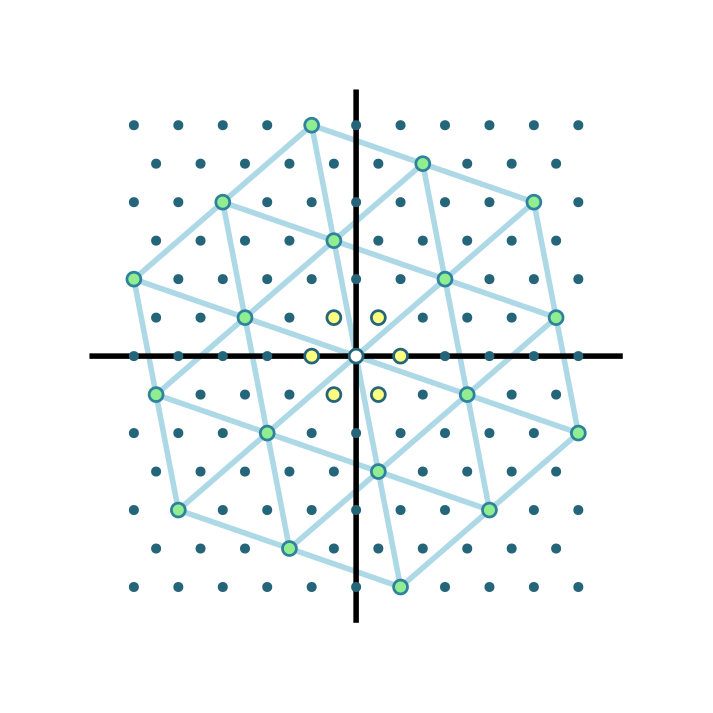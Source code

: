<?xml version="1.0"?>
<!DOCTYPE ipe SYSTEM "ipe.dtd">
<ipe version="70206" creator="Ipe 7.2.7">
<info created="D:20151027120632" modified="D:20170222163317"/>
<ipestyle name="basic">
<symbol name="arrow/arc(spx)">
<path stroke="sym-stroke" fill="sym-stroke" pen="sym-pen">
0 0 m
-1 0.333 l
-1 -0.333 l
h
</path>
</symbol>
<symbol name="arrow/farc(spx)">
<path stroke="sym-stroke" fill="white" pen="sym-pen">
0 0 m
-1 0.333 l
-1 -0.333 l
h
</path>
</symbol>
<symbol name="arrow/ptarc(spx)">
<path stroke="sym-stroke" fill="sym-stroke" pen="sym-pen">
0 0 m
-1 0.333 l
-0.8 0 l
-1 -0.333 l
h
</path>
</symbol>
<symbol name="arrow/fptarc(spx)">
<path stroke="sym-stroke" fill="white" pen="sym-pen">
0 0 m
-1 0.333 l
-0.8 0 l
-1 -0.333 l
h
</path>
</symbol>
<symbol name="mark/circle(sx)" transformations="translations">
<path fill="sym-stroke">
0.6 0 0 0.6 0 0 e
0.4 0 0 0.4 0 0 e
</path>
</symbol>
<symbol name="mark/disk(sx)" transformations="translations">
<path fill="sym-stroke">
0.6 0 0 0.6 0 0 e
</path>
</symbol>
<symbol name="mark/fdisk(sfx)" transformations="translations">
<group>
<path fill="sym-fill">
0.5 0 0 0.5 0 0 e
</path>
<path fill="sym-stroke" fillrule="eofill">
0.6 0 0 0.6 0 0 e
0.4 0 0 0.4 0 0 e
</path>
</group>
</symbol>
<symbol name="mark/box(sx)" transformations="translations">
<path fill="sym-stroke" fillrule="eofill">
-0.6 -0.6 m
0.6 -0.6 l
0.6 0.6 l
-0.6 0.6 l
h
-0.4 -0.4 m
0.4 -0.4 l
0.4 0.4 l
-0.4 0.4 l
h
</path>
</symbol>
<symbol name="mark/square(sx)" transformations="translations">
<path fill="sym-stroke">
-0.6 -0.6 m
0.6 -0.6 l
0.6 0.6 l
-0.6 0.6 l
h
</path>
</symbol>
<symbol name="mark/fsquare(sfx)" transformations="translations">
<group>
<path fill="sym-fill">
-0.5 -0.5 m
0.5 -0.5 l
0.5 0.5 l
-0.5 0.5 l
h
</path>
<path fill="sym-stroke" fillrule="eofill">
-0.6 -0.6 m
0.6 -0.6 l
0.6 0.6 l
-0.6 0.6 l
h
-0.4 -0.4 m
0.4 -0.4 l
0.4 0.4 l
-0.4 0.4 l
h
</path>
</group>
</symbol>
<symbol name="mark/cross(sx)" transformations="translations">
<group>
<path fill="sym-stroke">
-0.43 -0.57 m
0.57 0.43 l
0.43 0.57 l
-0.57 -0.43 l
h
</path>
<path fill="sym-stroke">
-0.43 0.57 m
0.57 -0.43 l
0.43 -0.57 l
-0.57 0.43 l
h
</path>
</group>
</symbol>
<symbol name="arrow/fnormal(spx)">
<path stroke="sym-stroke" fill="white" pen="sym-pen">
0 0 m
-1 0.333 l
-1 -0.333 l
h
</path>
</symbol>
<symbol name="arrow/pointed(spx)">
<path stroke="sym-stroke" fill="sym-stroke" pen="sym-pen">
0 0 m
-1 0.333 l
-0.8 0 l
-1 -0.333 l
h
</path>
</symbol>
<symbol name="arrow/fpointed(spx)">
<path stroke="sym-stroke" fill="white" pen="sym-pen">
0 0 m
-1 0.333 l
-0.8 0 l
-1 -0.333 l
h
</path>
</symbol>
<symbol name="arrow/linear(spx)">
<path stroke="sym-stroke" pen="sym-pen">
-1 0.333 m
0 0 l
-1 -0.333 l
</path>
</symbol>
<symbol name="arrow/fdouble(spx)">
<path stroke="sym-stroke" fill="white" pen="sym-pen">
0 0 m
-1 0.333 l
-1 -0.333 l
h
-1 0 m
-2 0.333 l
-2 -0.333 l
h
</path>
</symbol>
<symbol name="arrow/double(spx)">
<path stroke="sym-stroke" fill="sym-stroke" pen="sym-pen">
0 0 m
-1 0.333 l
-1 -0.333 l
h
-1 0 m
-2 0.333 l
-2 -0.333 l
h
</path>
</symbol>
<pen name="heavier" value="0.8"/>
<pen name="fat" value="1.2"/>
<pen name="ultrafat" value="2"/>
<symbolsize name="large" value="5"/>
<symbolsize name="small" value="2"/>
<symbolsize name="tiny" value="1.1"/>
<arrowsize name="large" value="10"/>
<arrowsize name="small" value="5"/>
<arrowsize name="tiny" value="3"/>
<color name="red" value="1 0 0"/>
<color name="green" value="0 1 0"/>
<color name="blue" value="0 0 1"/>
<color name="yellow" value="1 1 0"/>
<color name="orange" value="1 0.647 0"/>
<color name="gold" value="1 0.843 0"/>
<color name="purple" value="0.627 0.125 0.941"/>
<color name="gray" value="0.745"/>
<color name="brown" value="0.647 0.165 0.165"/>
<color name="navy" value="0 0 0.502"/>
<color name="pink" value="1 0.753 0.796"/>
<color name="seagreen" value="0.18 0.545 0.341"/>
<color name="turquoise" value="0.251 0.878 0.816"/>
<color name="violet" value="0.933 0.51 0.933"/>
<color name="darkblue" value="0 0 0.545"/>
<color name="darkcyan" value="0 0.545 0.545"/>
<color name="darkgray" value="0.663"/>
<color name="darkgreen" value="0 0.392 0"/>
<color name="darkmagenta" value="0.545 0 0.545"/>
<color name="darkorange" value="1 0.549 0"/>
<color name="darkred" value="0.545 0 0"/>
<color name="lightblue" value="0.678 0.847 0.902"/>
<color name="lightcyan" value="0.878 1 1"/>
<color name="lightgray" value="0.827"/>
<color name="lightgreen" value="0.565 0.933 0.565"/>
<color name="lightyellow" value="1 1 0.878"/>
<dashstyle name="dashed" value="[4] 0"/>
<dashstyle name="dotted" value="[1 3] 0"/>
<dashstyle name="dash dotted" value="[4 2 1 2] 0"/>
<dashstyle name="dash dot dotted" value="[4 2 1 2 1 2] 0"/>
<textsize name="large" value="\large"/>
<textsize name="Large" value="\Large"/>
<textsize name="LARGE" value="\LARGE"/>
<textsize name="huge" value="\huge"/>
<textsize name="Huge" value="\Huge"/>
<textsize name="small" value="\small"/>
<textsize name="footnote" value="\footnotesize"/>
<textsize name="tiny" value="\tiny"/>
<textstyle name="center" begin="\begin{center}" end="\end{center}"/>
<textstyle name="itemize" begin="\begin{itemize}" end="\end{itemize}"/>
<textstyle name="item" begin="\begin{itemize}\item{}" end="\end{itemize}"/>
<gridsize name="4 pts" value="4"/>
<gridsize name="8 pts (~3 mm)" value="8"/>
<gridsize name="16 pts (~6 mm)" value="16"/>
<gridsize name="32 pts (~12 mm)" value="32"/>
<gridsize name="10 pts (~3.5 mm)" value="10"/>
<gridsize name="20 pts (~7 mm)" value="20"/>
<gridsize name="14 pts (~5 mm)" value="14"/>
<gridsize name="28 pts (~10 mm)" value="28"/>
<gridsize name="56 pts (~20 mm)" value="56"/>
<anglesize name="90 deg" value="90"/>
<anglesize name="60 deg" value="60"/>
<anglesize name="45 deg" value="45"/>
<anglesize name="30 deg" value="30"/>
<anglesize name="22.5 deg" value="22.5"/>
<tiling name="falling" angle="-60" step="4" width="1"/>
<tiling name="rising" angle="30" step="4" width="1"/>
</ipestyle>
<page>
<layer name="alpha"/>
<view layers="alpha" active="alpha"/>
<path layer="alpha" fill="white">
128 704 m
128 448 l
384 448 l
384 704 l
h
</path>
<group>
<path stroke="lightblue" pen="ultrafat">
176 603.708 m
208 631.416 l
</path>
<path stroke="lightblue" pen="ultrafat">
208 631.416 m
240 659.124 l
</path>
<path stroke="lightblue" pen="ultrafat">
240 659.124 m
320 631.416 l
</path>
<path stroke="lightblue" pen="ultrafat">
320 631.416 m
336 548.292 l
</path>
<path stroke="lightblue" pen="ultrafat">
336 548.292 m
272 492.876 l
</path>
<path stroke="lightblue" pen="ultrafat">
272 492.876 m
192 520.584 l
</path>
<path stroke="lightblue" pen="ultrafat">
192 520.584 m
176 603.708 l
</path>
<path stroke="lightblue" pen="ultrafat">
176 603.708 m
336 548.292 l
</path>
<path stroke="lightblue" pen="ultrafat">
272 492.876 m
240 659.124 l
</path>
<path stroke="lightblue" pen="ultrafat">
192 520.584 m
320 631.416 l
</path>
<path stroke="lightblue" pen="ultrafat">
183.996 562.146 m
280.004 645.27 l
</path>
<path stroke="lightblue" pen="ultrafat">
280.004 645.27 m
304 520.584 l
</path>
<path stroke="lightblue" pen="ultrafat">
304 520.584 m
183.996 562.146 l
</path>
<path stroke="lightblue" pen="ultrafat">
208 631.416 m
231.996 506.73 l
</path>
<path stroke="lightblue" pen="ultrafat">
231.996 506.73 m
328.004 589.854 l
</path>
<path stroke="lightblue" pen="ultrafat">
328.004 589.854 m
208 631.416 l
</path>
</group>
<path stroke="black" pen="ultrafat">
160 576 m
352 576 l
</path>
<path stroke="black" pen="ultrafat">
256 672 m
256 480 l
</path>
<use name="mark/disk(sx)" pos="176 576" size="normal" stroke="0.145 0.396 0.478"/>
<use name="mark/disk(sx)" pos="192 576" size="normal" stroke="0.145 0.396 0.478"/>
<use name="mark/disk(sx)" pos="208 576" size="normal" stroke="0.145 0.396 0.478"/>
<use name="mark/disk(sx)" pos="224 576" size="normal" stroke="0.145 0.396 0.478"/>
<use name="mark/fdisk(sfx)" pos="240 576" size="large" stroke="0.145 0.396 0.478" fill="1 1 0.502"/>
<use name="mark/fdisk(sfx)" pos="256 576" size="5" stroke="0.145 0.396 0.478"/>
<use name="mark/fdisk(sfx)" pos="272 576" size="large" stroke="0.145 0.396 0.478" fill="1 1 0.502"/>
<use name="mark/disk(sx)" pos="288 576" size="normal" stroke="0.145 0.396 0.478"/>
<use name="mark/disk(sx)" pos="304 576" size="normal" stroke="0.145 0.396 0.478"/>
<use name="mark/disk(sx)" pos="320 576" size="normal" stroke="0.145 0.396 0.478"/>
<use name="mark/disk(sx)" pos="336 576" size="normal" stroke="0.145 0.396 0.478"/>
<use name="mark/disk(sx)" pos="183.996 589.854" size="normal" stroke="0.145 0.396 0.478"/>
<use name="mark/disk(sx)" pos="199.996 589.854" size="normal" stroke="0.145 0.396 0.478"/>
<use name="mark/disk(sx)" pos="231.996 589.854" size="normal" stroke="0.145 0.396 0.478"/>
<use name="mark/fdisk(sfx)" pos="247.996 589.854" size="large" stroke="0.145 0.396 0.478" fill="1 1 0.502"/>
<use name="mark/fdisk(sfx)" pos="264.004 589.854" size="large" stroke="0.145 0.396 0.478" fill="1 1 0.502"/>
<use name="mark/disk(sx)" pos="280.004 589.854" size="normal" stroke="0.145 0.396 0.478"/>
<use name="mark/disk(sx)" pos="296.004 589.854" size="normal" stroke="0.145 0.396 0.478"/>
<use name="mark/disk(sx)" pos="312.004 589.854" size="normal" stroke="0.145 0.396 0.478"/>
<use name="mark/disk(sx)" pos="328.004 562.146" size="normal" stroke="0.145 0.396 0.478"/>
<use name="mark/disk(sx)" pos="312.004 562.146" size="normal" stroke="0.145 0.396 0.478"/>
<use name="mark/disk(sx)" pos="280.004 562.146" size="normal" stroke="0.145 0.396 0.478"/>
<use name="mark/fdisk(sfx)" pos="264.004 562.146" size="large" stroke="0.145 0.396 0.478" fill="1 1 0.502"/>
<use name="mark/fdisk(sfx)" pos="247.996 562.146" size="large" stroke="0.145 0.396 0.478" fill="1 1 0.502"/>
<use name="mark/disk(sx)" pos="231.996 562.146" size="normal" stroke="0.145 0.396 0.478"/>
<use name="mark/disk(sx)" pos="215.996 562.146" size="normal" stroke="0.145 0.396 0.478"/>
<use name="mark/disk(sx)" pos="199.996 562.146" size="normal" stroke="0.145 0.396 0.478"/>
<use matrix="1 0 0 1 0 27.7078" name="mark/disk(sx)" pos="192 576" size="normal" stroke="0.145 0.396 0.478"/>
<use matrix="1 0 0 1 0 27.7078" name="mark/disk(sx)" pos="208 576" size="normal" stroke="0.145 0.396 0.478"/>
<use matrix="1 0 0 1 0 27.7078" name="mark/disk(sx)" pos="224 576" size="normal" stroke="0.145 0.396 0.478"/>
<use matrix="1 0 0 1 0 27.7078" name="mark/disk(sx)" pos="240 576" size="normal" stroke="0.145 0.396 0.478"/>
<use matrix="1 0 0 1 0 27.7078" name="mark/disk(sx)" pos="256 576" size="normal" stroke="0.145 0.396 0.478"/>
<use matrix="1 0 0 1 0 27.7078" name="mark/disk(sx)" pos="272 576" size="normal" stroke="0.145 0.396 0.478"/>
<use matrix="1 0 0 1 0 27.7078" name="mark/disk(sx)" pos="304 576" size="normal" stroke="0.145 0.396 0.478"/>
<use matrix="1 0 0 1 0 27.7078" name="mark/disk(sx)" pos="320 576" size="normal" stroke="0.145 0.396 0.478"/>
<use matrix="1 0 0 1 0 27.7078" name="mark/disk(sx)" pos="336 576" size="normal" stroke="0.145 0.396 0.478"/>
<use matrix="1 0 0 1 0 27.7078" name="mark/disk(sx)" pos="183.996 589.854" size="normal" stroke="0.145 0.396 0.478"/>
<use matrix="1 0 0 1 0 27.7078" name="mark/disk(sx)" pos="199.996 589.854" size="normal" stroke="0.145 0.396 0.478"/>
<use matrix="1 0 0 1 0 27.7078" name="mark/disk(sx)" pos="215.996 589.854" size="normal" stroke="0.145 0.396 0.478"/>
<use matrix="1 0 0 1 0 27.7078" name="mark/disk(sx)" pos="231.996 589.854" size="normal" stroke="0.145 0.396 0.478"/>
<use matrix="1 0 0 1 0 27.7078" name="mark/disk(sx)" pos="264.004 589.854" size="normal" stroke="0.145 0.396 0.478"/>
<use matrix="1 0 0 1 0 27.7078" name="mark/disk(sx)" pos="280.004 589.854" size="normal" stroke="0.145 0.396 0.478"/>
<use matrix="1 0 0 1 0 27.7078" name="mark/disk(sx)" pos="296.004 589.854" size="normal" stroke="0.145 0.396 0.478"/>
<use matrix="1 0 0 1 0 27.7078" name="mark/disk(sx)" pos="312.004 589.854" size="normal" stroke="0.145 0.396 0.478"/>
<use matrix="1 0 0 1 0 27.7078" name="mark/disk(sx)" pos="328.004 589.854" size="normal" stroke="0.145 0.396 0.478"/>
<use matrix="1 0 0 1 0 55.4157" name="mark/disk(sx)" pos="176 576" size="normal" stroke="0.145 0.396 0.478"/>
<use matrix="1 0 0 1 0 55.4157" name="mark/disk(sx)" pos="192 576" size="normal" stroke="0.145 0.396 0.478"/>
<use matrix="1 0 0 1 0 55.4157" name="mark/disk(sx)" pos="224 576" size="normal" stroke="0.145 0.396 0.478"/>
<use matrix="1 0 0 1 0 55.4157" name="mark/disk(sx)" pos="240 576" size="normal" stroke="0.145 0.396 0.478"/>
<use matrix="1 0 0 1 0 55.4157" name="mark/disk(sx)" pos="256 576" size="normal" stroke="0.145 0.396 0.478"/>
<use matrix="1 0 0 1 0 55.4157" name="mark/disk(sx)" pos="272 576" size="normal" stroke="0.145 0.396 0.478"/>
<use matrix="1 0 0 1 0 55.4157" name="mark/disk(sx)" pos="288 576" size="normal" stroke="0.145 0.396 0.478"/>
<use matrix="1 0 0 1 0 55.4157" name="mark/disk(sx)" pos="304 576" size="normal" stroke="0.145 0.396 0.478"/>
<use matrix="1 0 0 1 0 55.4157" name="mark/disk(sx)" pos="336 576" size="normal" stroke="0.145 0.396 0.478"/>
<use matrix="1 0 0 1 0 55.4157" name="mark/disk(sx)" pos="183.996 589.854" size="normal" stroke="0.145 0.396 0.478"/>
<use matrix="1 0 0 1 0 55.4157" name="mark/disk(sx)" pos="199.996 589.854" size="normal" stroke="0.145 0.396 0.478"/>
<use matrix="1 0 0 1 0 55.4157" name="mark/disk(sx)" pos="215.996 589.854" size="normal" stroke="0.145 0.396 0.478"/>
<use matrix="1 0 0 1 0 55.4157" name="mark/disk(sx)" pos="231.996 589.854" size="normal" stroke="0.145 0.396 0.478"/>
<use matrix="1 0 0 1 0 55.4157" name="mark/disk(sx)" pos="247.996 589.854" size="normal" stroke="0.145 0.396 0.478"/>
<use matrix="1 0 0 1 0 55.4157" name="mark/disk(sx)" pos="264.004 589.854" size="normal" stroke="0.145 0.396 0.478"/>
<use matrix="1 0 0 1 0 55.4157" name="mark/disk(sx)" pos="296.004 589.854" size="normal" stroke="0.145 0.396 0.478"/>
<use matrix="1 0 0 1 0 55.4157" name="mark/disk(sx)" pos="312.004 589.854" size="normal" stroke="0.145 0.396 0.478"/>
<use matrix="1 0 0 1 0 55.4157" name="mark/disk(sx)" pos="328.004 589.854" size="normal" stroke="0.145 0.396 0.478"/>
<use matrix="1 0 0 1 0 83.1235" name="mark/disk(sx)" pos="176 576" size="normal" stroke="0.145 0.396 0.478"/>
<use matrix="1 0 0 1 0 83.1235" name="mark/disk(sx)" pos="192 576" size="normal" stroke="0.145 0.396 0.478"/>
<use matrix="1 0 0 1 0 83.1235" name="mark/disk(sx)" pos="208 576" size="normal" stroke="0.145 0.396 0.478"/>
<use matrix="1 0 0 1 0 83.1235" name="mark/disk(sx)" pos="224 576" size="normal" stroke="0.145 0.396 0.478"/>
<use matrix="1 0 0 1 0 83.1235" name="mark/disk(sx)" pos="256 576" size="normal" stroke="0.145 0.396 0.478"/>
<use matrix="1 0 0 1 0 83.1235" name="mark/disk(sx)" pos="272 576" size="normal" stroke="0.145 0.396 0.478"/>
<use matrix="1 0 0 1 0 83.1235" name="mark/disk(sx)" pos="288 576" size="normal" stroke="0.145 0.396 0.478"/>
<use matrix="1 0 0 1 0 83.1235" name="mark/disk(sx)" pos="304 576" size="normal" stroke="0.145 0.396 0.478"/>
<use matrix="1 0 0 1 0 83.1235" name="mark/disk(sx)" pos="320 576" size="normal" stroke="0.145 0.396 0.478"/>
<use matrix="1 0 0 1 0 83.1235" name="mark/disk(sx)" pos="336 576" size="normal" stroke="0.145 0.396 0.478"/>
<use matrix="1 0 0 1 0 -27.7078" name="mark/disk(sx)" pos="176 576" size="normal" stroke="0.145 0.396 0.478"/>
<use matrix="1 0 0 1 0 -27.7078" name="mark/disk(sx)" pos="192 576" size="normal" stroke="0.145 0.396 0.478"/>
<use matrix="1 0 0 1 0 -27.7078" name="mark/disk(sx)" pos="208 576" size="normal" stroke="0.145 0.396 0.478"/>
<use matrix="1 0 0 1 0 -27.7078" name="mark/disk(sx)" pos="240 576" size="normal" stroke="0.145 0.396 0.478"/>
<use matrix="1 0 0 1 0 -27.7078" name="mark/disk(sx)" pos="256 576" size="normal" stroke="0.145 0.396 0.478"/>
<use matrix="1 0 0 1 0 -27.7078" name="mark/disk(sx)" pos="272 576" size="normal" stroke="0.145 0.396 0.478"/>
<use matrix="1 0 0 1 0 -27.7078" name="mark/disk(sx)" pos="288 576" size="normal" stroke="0.145 0.396 0.478"/>
<use matrix="1 0 0 1 0 -27.7078" name="mark/disk(sx)" pos="304 576" size="normal" stroke="0.145 0.396 0.478"/>
<use matrix="1 0 0 1 0 -27.7078" name="mark/disk(sx)" pos="320 576" size="normal" stroke="0.145 0.396 0.478"/>
<use matrix="1 0 0 1 0 -27.7078" name="mark/disk(sx)" pos="328.004 562.146" size="normal" stroke="0.145 0.396 0.478"/>
<use matrix="1 0 0 1 0 -27.7078" name="mark/disk(sx)" pos="312.004 562.146" size="normal" stroke="0.145 0.396 0.478"/>
<use matrix="1 0 0 1 0 -27.7078" name="mark/disk(sx)" pos="296.004 562.146" size="normal" stroke="0.145 0.396 0.478"/>
<use matrix="1 0 0 1 0 -27.7078" name="mark/disk(sx)" pos="280.004 562.146" size="normal" stroke="0.145 0.396 0.478"/>
<use matrix="1 0 0 1 0 -27.7078" name="mark/disk(sx)" pos="247.996 562.146" size="normal" stroke="0.145 0.396 0.478"/>
<use matrix="1 0 0 1 0 -27.7078" name="mark/disk(sx)" pos="231.996 562.146" size="normal" stroke="0.145 0.396 0.478"/>
<use matrix="1 0 0 1 0 -27.7078" name="mark/disk(sx)" pos="215.996 562.146" size="normal" stroke="0.145 0.396 0.478"/>
<use matrix="1 0 0 1 0 -27.7078" name="mark/disk(sx)" pos="199.996 562.146" size="normal" stroke="0.145 0.396 0.478"/>
<use matrix="1 0 0 1 0 -27.7078" name="mark/disk(sx)" pos="183.996 562.146" size="normal" stroke="0.145 0.396 0.478"/>
<use matrix="1 0 0 1 0 -55.4157" name="mark/disk(sx)" pos="176 576" size="normal" stroke="0.145 0.396 0.478"/>
<use matrix="1 0 0 1 0 -55.4157" name="mark/disk(sx)" pos="208 576" size="normal" stroke="0.145 0.396 0.478"/>
<use matrix="1 0 0 1 0 -55.4157" name="mark/disk(sx)" pos="224 576" size="normal" stroke="0.145 0.396 0.478"/>
<use matrix="1 0 0 1 0 -55.4157" name="mark/disk(sx)" pos="240 576" size="normal" stroke="0.145 0.396 0.478"/>
<use matrix="1 0 0 1 0 -55.4157" name="mark/disk(sx)" pos="256 576" size="normal" stroke="0.145 0.396 0.478"/>
<use matrix="1 0 0 1 0 -55.4157" name="mark/disk(sx)" pos="272 576" size="normal" stroke="0.145 0.396 0.478"/>
<use matrix="1 0 0 1 0 -55.4157" name="mark/disk(sx)" pos="288 576" size="normal" stroke="0.145 0.396 0.478"/>
<use matrix="1 0 0 1 0 -55.4157" name="mark/disk(sx)" pos="320 576" size="normal" stroke="0.145 0.396 0.478"/>
<use matrix="1 0 0 1 0 -55.4157" name="mark/disk(sx)" pos="336 576" size="normal" stroke="0.145 0.396 0.478"/>
<use matrix="1 0 0 1 0 -55.4157" name="mark/disk(sx)" pos="328.004 562.146" size="normal" stroke="0.145 0.396 0.478"/>
<use matrix="1 0 0 1 0 -55.4157" name="mark/disk(sx)" pos="312.004 562.146" size="normal" stroke="0.145 0.396 0.478"/>
<use matrix="1 0 0 1 0 -55.4157" name="mark/disk(sx)" pos="296.004 562.146" size="normal" stroke="0.145 0.396 0.478"/>
<use matrix="1 0 0 1 0 -55.4157" name="mark/disk(sx)" pos="280.004 562.146" size="normal" stroke="0.145 0.396 0.478"/>
<use matrix="1 0 0 1 0 -55.4157" name="mark/disk(sx)" pos="264.004 562.146" size="normal" stroke="0.145 0.396 0.478"/>
<use matrix="1 0 0 1 0 -55.4157" name="mark/disk(sx)" pos="247.996 562.146" size="normal" stroke="0.145 0.396 0.478"/>
<use matrix="1 0 0 1 0 -55.4157" name="mark/disk(sx)" pos="215.996 562.146" size="normal" stroke="0.145 0.396 0.478"/>
<use matrix="1 0 0 1 0 -55.4157" name="mark/disk(sx)" pos="199.996 562.146" size="normal" stroke="0.145 0.396 0.478"/>
<use matrix="1 0 0 1 0 -55.4157" name="mark/disk(sx)" pos="183.996 562.146" size="normal" stroke="0.145 0.396 0.478"/>
<use matrix="1 0 0 1 0 -83.1235" name="mark/disk(sx)" pos="176 576" size="normal" stroke="0.145 0.396 0.478"/>
<use matrix="1 0 0 1 0 -83.1235" name="mark/disk(sx)" pos="192 576" size="normal" stroke="0.145 0.396 0.478"/>
<use matrix="1 0 0 1 0 -83.1235" name="mark/disk(sx)" pos="208 576" size="normal" stroke="0.145 0.396 0.478"/>
<use matrix="1 0 0 1 0 -83.1235" name="mark/disk(sx)" pos="224 576" size="normal" stroke="0.145 0.396 0.478"/>
<use matrix="1 0 0 1 0 -83.1235" name="mark/disk(sx)" pos="240 576" size="normal" stroke="0.145 0.396 0.478"/>
<use matrix="1 0 0 1 0 -83.1235" name="mark/disk(sx)" pos="256 576" size="normal" stroke="0.145 0.396 0.478"/>
<use matrix="1 0 0 1 0 -83.1235" name="mark/disk(sx)" pos="288 576" size="normal" stroke="0.145 0.396 0.478"/>
<use matrix="1 0 0 1 0 -83.1235" name="mark/disk(sx)" pos="304 576" size="normal" stroke="0.145 0.396 0.478"/>
<use matrix="1 0 0 1 0 -83.1235" name="mark/disk(sx)" pos="320 576" size="normal" stroke="0.145 0.396 0.478"/>
<use matrix="1 0 0 1 0 -83.1235" name="mark/disk(sx)" pos="336 576" size="normal" stroke="0.145 0.396 0.478"/>
<group>
<use name="mark/fdisk(sfx)" pos="215.996 589.854" size="large" stroke="0.184 0.51 0.616" fill="lightgreen"/>
<use name="mark/fdisk(sfx)" pos="328.004 589.854" size="large" stroke="0.184 0.51 0.616" fill="lightgreen"/>
<use name="mark/fdisk(sfx)" pos="296.004 562.146" size="large" stroke="0.184 0.51 0.616" fill="lightgreen"/>
<use name="mark/fdisk(sfx)" pos="183.996 562.146" size="large" stroke="0.184 0.51 0.616" fill="lightgreen"/>
<use matrix="1 0 0 1 0 27.7078" name="mark/fdisk(sfx)" pos="176 576" size="large" stroke="0.184 0.51 0.616" fill="lightgreen"/>
<use matrix="1 0 0 1 0 27.7078" name="mark/fdisk(sfx)" pos="288 576" size="large" stroke="0.184 0.51 0.616" fill="lightgreen"/>
<use matrix="1 0 0 1 0 27.7078" name="mark/fdisk(sfx)" pos="247.996 589.854" size="large" stroke="0.184 0.51 0.616" fill="lightgreen"/>
<use matrix="1 0 0 1 0 55.4157" name="mark/fdisk(sfx)" pos="208 576" size="large" stroke="0.184 0.51 0.616" fill="lightgreen"/>
<use matrix="1 0 0 1 0 55.4157" name="mark/fdisk(sfx)" pos="320 576" size="large" stroke="0.184 0.51 0.616" fill="lightgreen"/>
<use matrix="1 0 0 1 0 55.4157" name="mark/fdisk(sfx)" pos="280.004 589.854" size="large" stroke="0.184 0.51 0.616" fill="lightgreen"/>
<use matrix="1 0 0 1 0 83.1235" name="mark/fdisk(sfx)" pos="240 576" size="large" stroke="0.184 0.51 0.616" fill="lightgreen"/>
<use matrix="1 0 0 1 0 -27.7078" name="mark/fdisk(sfx)" pos="224 576" size="large" stroke="0.184 0.51 0.616" fill="lightgreen"/>
<use matrix="1 0 0 1 0 -27.7078" name="mark/fdisk(sfx)" pos="336 576" size="large" stroke="0.184 0.51 0.616" fill="lightgreen"/>
<use matrix="1 0 0 1 0 -27.7078" name="mark/fdisk(sfx)" pos="264.004 562.146" size="large" stroke="0.184 0.51 0.616" fill="lightgreen"/>
<use matrix="1 0 0 1 0 -55.4157" name="mark/fdisk(sfx)" pos="192 576" size="large" stroke="0.184 0.51 0.616" fill="lightgreen"/>
<use matrix="1 0 0 1 0 -55.4157" name="mark/fdisk(sfx)" pos="304 576" size="large" stroke="0.184 0.51 0.616" fill="lightgreen"/>
<use matrix="1 0 0 1 0 -55.4157" name="mark/fdisk(sfx)" pos="231.996 562.146" size="large" stroke="0.184 0.51 0.616" fill="lightgreen"/>
<use matrix="1 0 0 1 0 -83.1235" name="mark/fdisk(sfx)" pos="272 576" size="large" stroke="0.184 0.51 0.616" fill="lightgreen"/>
</group>
</page>
</ipe>

